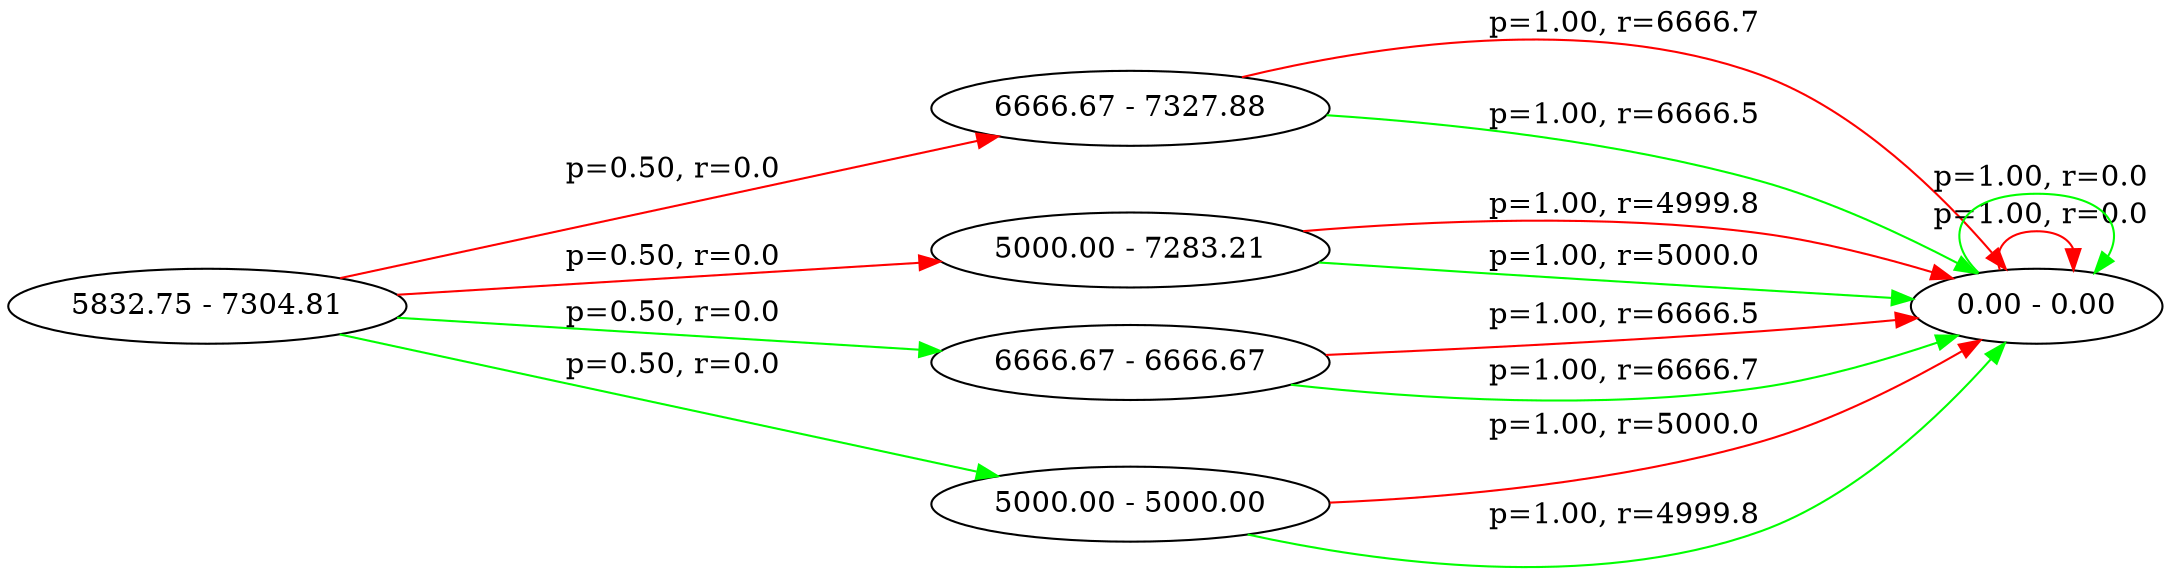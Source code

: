 digraph Lookahead {
ranksep=2; rankdir=LR; 
s0 [label = "5832.75 - 7304.81"];
s1 [label = "6666.67 - 7327.88"];
s2 [label = "5000.00 - 7283.21"];
s3 [label = "6666.67 - 6666.67"];
s4 [label = "5000.00 - 5000.00"];
s5 [label = "0.00 - 0.00"];
s0 -> s1 [label = " p=0.50, r=0.0", color=red];
s0 -> s2 [label = " p=0.50, r=0.0", color=red];
s0 -> s3 [label = " p=0.50, r=0.0", color=green];
s0 -> s4 [label = " p=0.50, r=0.0", color=green];
s1 -> s5 [label = " p=1.00, r=6666.7", color=red];
s1 -> s5 [label = " p=1.00, r=6666.5", color=green];
s2 -> s5 [label = " p=1.00, r=4999.8", color=red];
s2 -> s5 [label = " p=1.00, r=5000.0", color=green];
s3 -> s5 [label = " p=1.00, r=6666.5", color=red];
s3 -> s5 [label = " p=1.00, r=6666.7", color=green];
s4 -> s5 [label = " p=1.00, r=5000.0", color=red];
s4 -> s5 [label = " p=1.00, r=4999.8", color=green];
s5 -> s5 [label = " p=1.00, r=0.0", color=red];
s5 -> s5 [label = " p=1.00, r=0.0", color=green];
}
